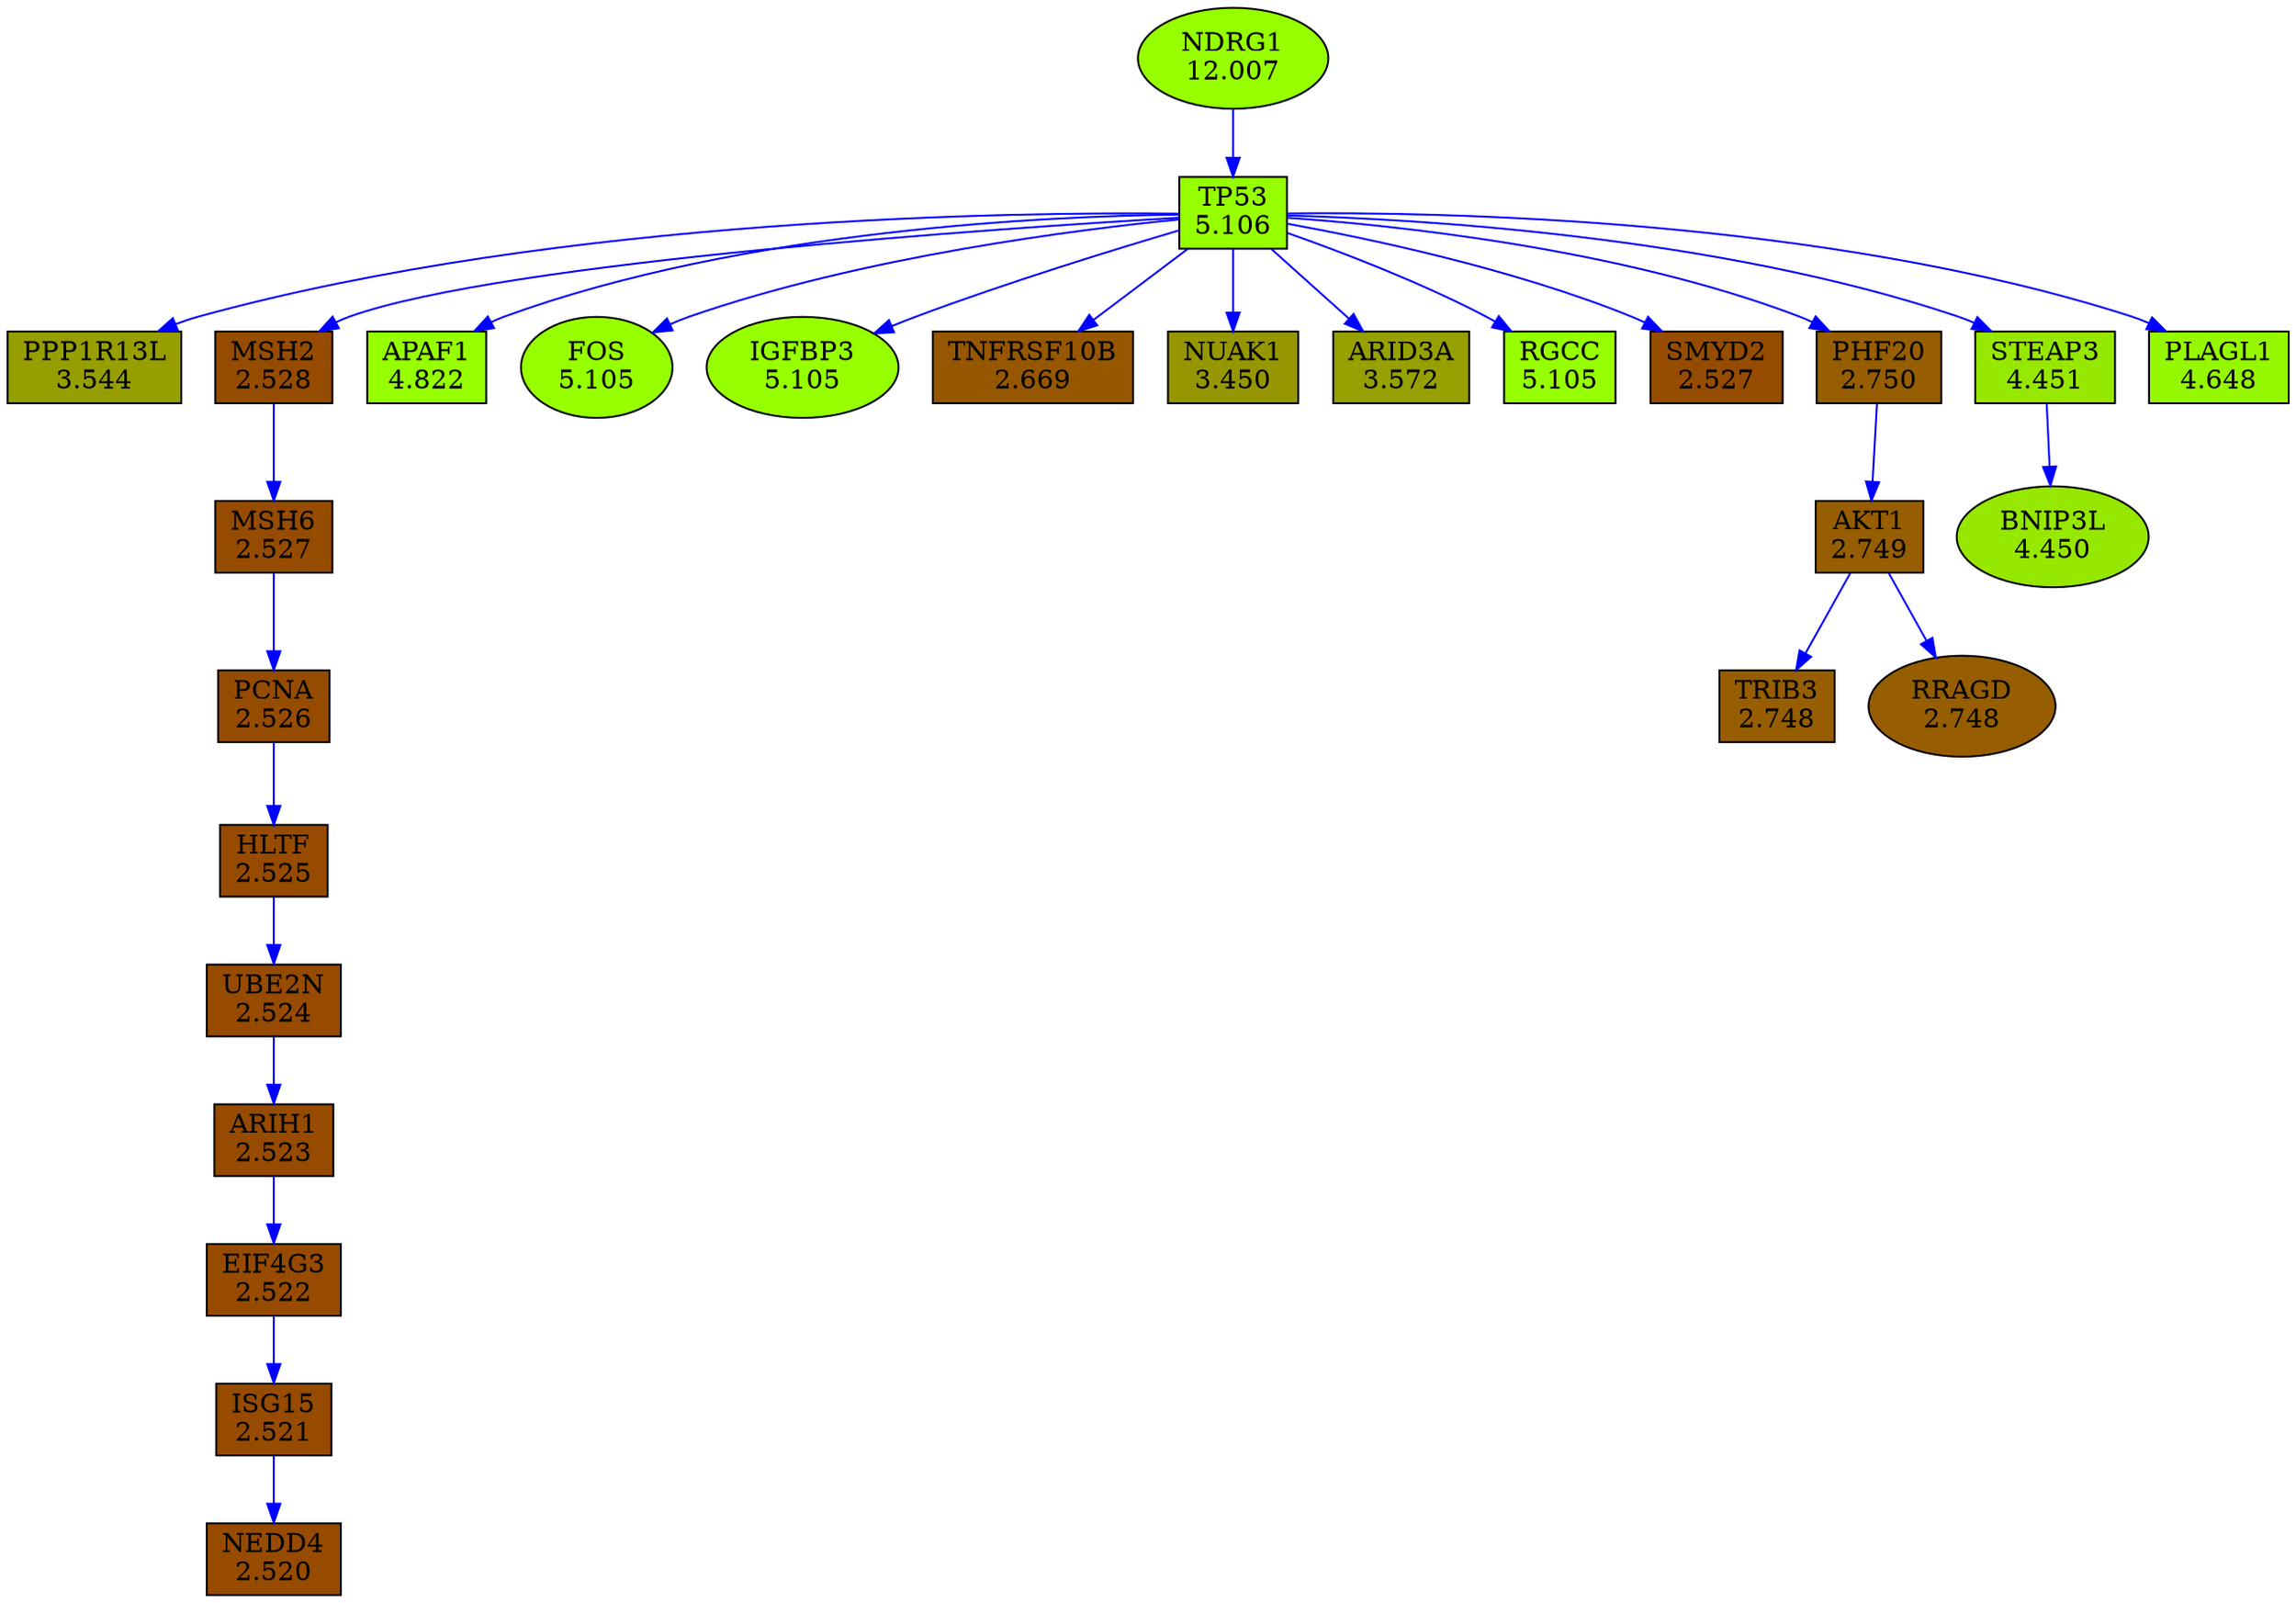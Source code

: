 digraph real_test_new_y {
N_58 [shape = box, style = filled, fillcolor = "#964c00", label = "PCNA\n2.526"];
N_70 [shape = box, style = filled, fillcolor = "#969e00", label = "PPP1R13L\n3.544"];
N_208 [shape = box, style = filled, fillcolor = "#965e00", label = "TRIB3\n2.748"];
N_209 [shape = box, style = filled, fillcolor = "#965e00", label = "AKT1\n2.749"];
N_235 [shape = box, style = filled, fillcolor = "#96ff00", label = "TP53\n5.106"];
N_236 [shape = box, style = filled, fillcolor = "#964c00", label = "MSH2\n2.528"];
N_248 [shape = box, style = filled, fillcolor = "#96ff00", label = "APAF1\n4.822"];
N_759 [shape = box, style = filled, fillcolor = "#964b00", label = "UBE2N\n2.524"];
N_841 [shape = box, style = filled, fillcolor = "#964b00", label = "EIF4G3\n2.522"];
N_860 [shape = box, style = filled, fillcolor = "#964b00", label = "NEDD4\n2.520"];
N_921 [shape = ellipse, style = filled, fillcolor = "#96ff00", label = "FOS\n5.105"];
N_1059 [shape = box, style = filled, fillcolor = "#964b00", label = "HLTF\n2.525"];
N_1111 [shape = ellipse, style = filled, fillcolor = "#96ff00", label = "IGFBP3\n5.105"];
N_1159 [shape = box, style = filled, fillcolor = "#964b00", label = "ISG15\n2.521"];
N_1161 [shape = box, style = filled, fillcolor = "#964b00", label = "ARIH1\n2.523"];
N_1312 [shape = box, style = filled, fillcolor = "#964c00", label = "MSH6\n2.527"];
N_1329 [shape = ellipse, style = filled, fillcolor = "#965e00", label = "RRAGD\n2.748"];
N_1726 [shape = ellipse, style = filled, fillcolor = "#96e800", label = "BNIP3L\n4.450"];
N_1795 [shape = box, style = filled, fillcolor = "#965700", label = "TNFRSF10B\n2.669"];
N_1800 [shape = box, style = filled, fillcolor = "#969700", label = "NUAK1\n3.450"];
N_1916 [shape = box, style = filled, fillcolor = "#96a000", label = "ARID3A\n3.572"];
N_1919 [shape = box, style = filled, fillcolor = "#96ff00", label = "RGCC\n5.105"];
N_2160 [shape = box, style = filled, fillcolor = "#964c00", label = "SMYD2\n2.527"];
N_2366 [shape = box, style = filled, fillcolor = "#965e00", label = "PHF20\n2.750"];
N_2429 [shape = box, style = filled, fillcolor = "#96e800", label = "STEAP3\n4.451"];
N_2460 [shape = ellipse, style = filled, fillcolor = "#96ff00", label = "NDRG1\n12.007"];
N_2462 [shape = box, style = filled, fillcolor = "#96f800", label = "PLAGL1\n4.648"];
N_58 -> N_1059 [ color = blue ];
N_1312 -> N_58 [ color = blue ];
N_235 -> N_70 [ color = blue ];
N_209 -> N_208 [ color = blue ];
N_209 -> N_1329 [ color = blue ];
N_2366 -> N_209 [ color = blue ];
N_235 -> N_236 [ color = blue ];
N_235 -> N_248 [ color = blue ];
N_235 -> N_921 [ color = blue ];
N_235 -> N_1111 [ color = blue ];
N_235 -> N_1795 [ color = blue ];
N_235 -> N_1800 [ color = blue ];
N_235 -> N_1916 [ color = blue ];
N_235 -> N_1919 [ color = blue ];
N_235 -> N_2160 [ color = blue ];
N_235 -> N_2366 [ color = blue ];
N_235 -> N_2429 [ color = blue ];
N_2460 -> N_235 [ color = blue ];
N_235 -> N_2462 [ color = blue ];
N_236 -> N_1312 [ color = blue ];
N_1059 -> N_759 [ color = blue ];
N_759 -> N_1161 [ color = blue ];
N_841 -> N_1159 [ color = blue ];
N_1161 -> N_841 [ color = blue ];
N_1159 -> N_860 [ color = blue ];
N_2429 -> N_1726 [ color = blue ];
}
